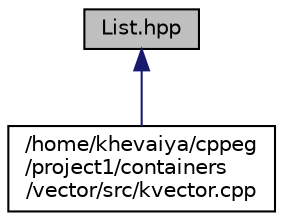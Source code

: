 digraph "List.hpp"
{
 // LATEX_PDF_SIZE
  edge [fontname="Helvetica",fontsize="10",labelfontname="Helvetica",labelfontsize="10"];
  node [fontname="Helvetica",fontsize="10",shape=record];
  Node1 [label="List.hpp",height=0.2,width=0.4,color="black", fillcolor="grey75", style="filled", fontcolor="black",tooltip="Header file for the list abstract class."];
  Node1 -> Node2 [dir="back",color="midnightblue",fontsize="10",style="solid",fontname="Helvetica"];
  Node2 [label="/home/khevaiya/cppeg\l/project1/containers\l/vector/src/kvector.cpp",height=0.2,width=0.4,color="black", fillcolor="white", style="filled",URL="$kvector_8cpp.html",tooltip=" "];
}
